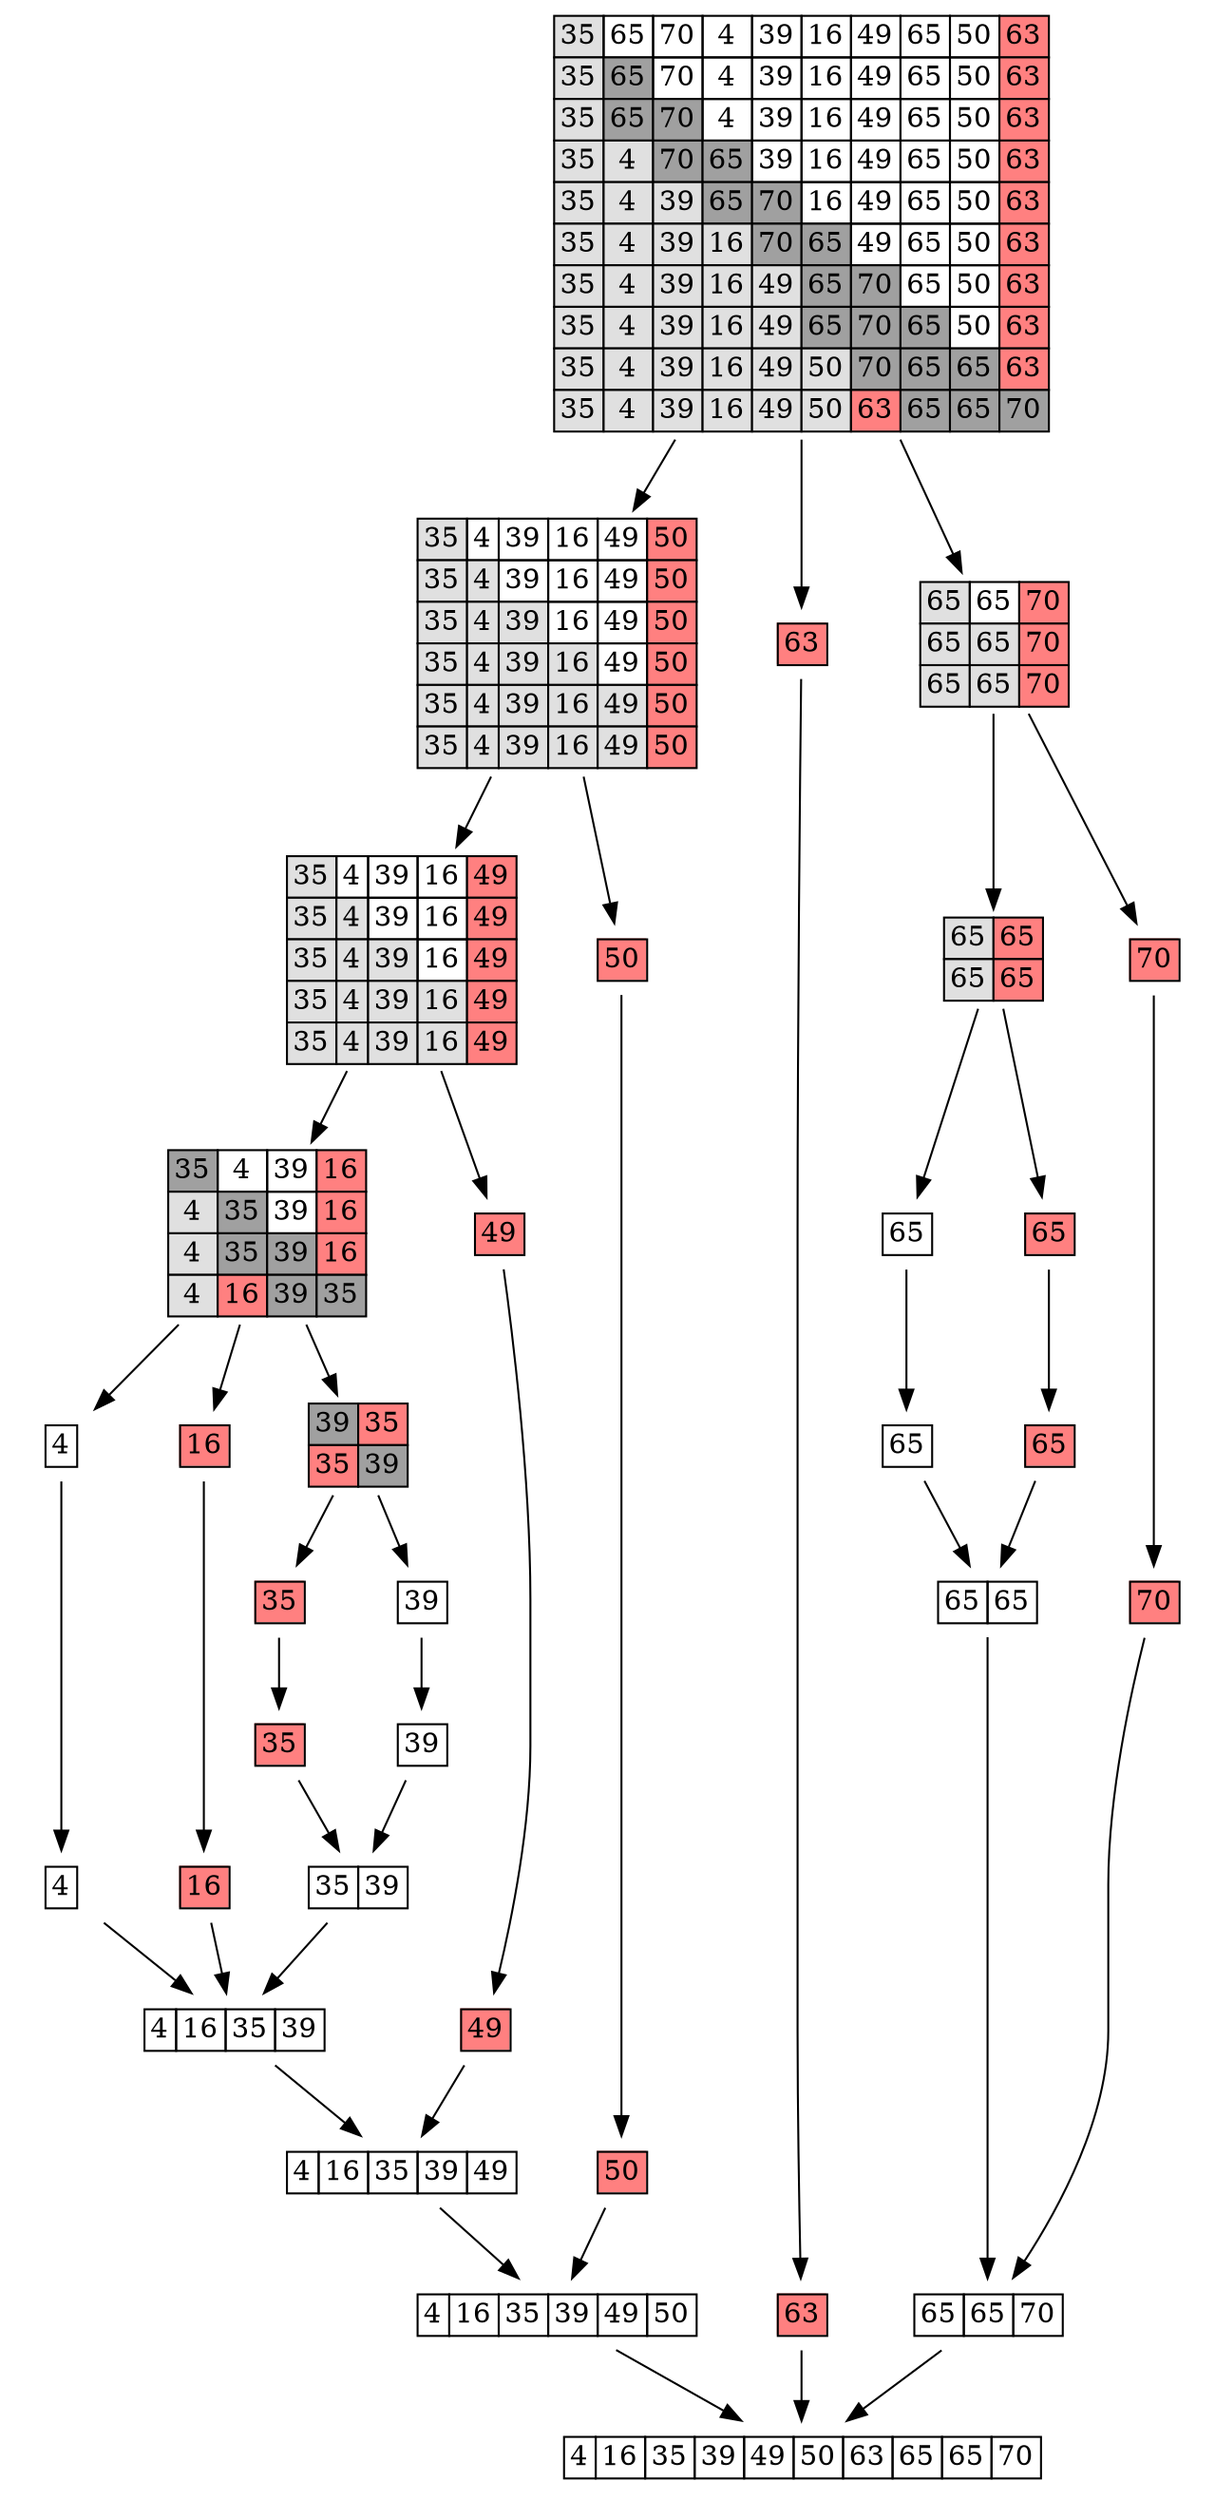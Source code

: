 digraph g
{ rankdir = TB;
node [shape=plaintext]
node_before0_9 [label=<
<TABLE BORDER="0" CELLBORDER="1" CELLSPACING="0" > <TR>
<TD>35</TD>
<TD>65</TD>
<TD>70</TD>
<TD>4</TD>
<TD>39</TD>
<TD>16</TD>
<TD>49</TD>
<TD>65</TD>
<TD>50</TD>
<TD>63</TD>
</TR> </TABLE>>];
node_before0_9 [label=<
<TABLE BORDER="0" CELLBORDER="1" CELLSPACING="0" > 
<TR><TD bgcolor="#e0e0e0">35</TD>
<TD>65</TD>
<TD>70</TD>
<TD>4</TD>
<TD>39</TD>
<TD>16</TD>
<TD>49</TD>
<TD>65</TD>
<TD>50</TD>
<TD bgcolor="#ff8080">63</TD>
</TR>
<TR><TD bgcolor="#e0e0e0">35</TD>
<TD bgcolor="#a0a0a0">65</TD>
<TD>70</TD>
<TD>4</TD>
<TD>39</TD>
<TD>16</TD>
<TD>49</TD>
<TD>65</TD>
<TD>50</TD>
<TD bgcolor="#ff8080">63</TD>
</TR>
<TR><TD bgcolor="#e0e0e0">35</TD>
<TD bgcolor="#a0a0a0">65</TD>
<TD bgcolor="#a0a0a0">70</TD>
<TD>4</TD>
<TD>39</TD>
<TD>16</TD>
<TD>49</TD>
<TD>65</TD>
<TD>50</TD>
<TD bgcolor="#ff8080">63</TD>
</TR>
<TR><TD bgcolor="#e0e0e0">35</TD>
<TD bgcolor="#e0e0e0">4</TD>
<TD bgcolor="#a0a0a0">70</TD>
<TD bgcolor="#a0a0a0">65</TD>
<TD>39</TD>
<TD>16</TD>
<TD>49</TD>
<TD>65</TD>
<TD>50</TD>
<TD bgcolor="#ff8080">63</TD>
</TR>
<TR><TD bgcolor="#e0e0e0">35</TD>
<TD bgcolor="#e0e0e0">4</TD>
<TD bgcolor="#e0e0e0">39</TD>
<TD bgcolor="#a0a0a0">65</TD>
<TD bgcolor="#a0a0a0">70</TD>
<TD>16</TD>
<TD>49</TD>
<TD>65</TD>
<TD>50</TD>
<TD bgcolor="#ff8080">63</TD>
</TR>
<TR><TD bgcolor="#e0e0e0">35</TD>
<TD bgcolor="#e0e0e0">4</TD>
<TD bgcolor="#e0e0e0">39</TD>
<TD bgcolor="#e0e0e0">16</TD>
<TD bgcolor="#a0a0a0">70</TD>
<TD bgcolor="#a0a0a0">65</TD>
<TD>49</TD>
<TD>65</TD>
<TD>50</TD>
<TD bgcolor="#ff8080">63</TD>
</TR>
<TR><TD bgcolor="#e0e0e0">35</TD>
<TD bgcolor="#e0e0e0">4</TD>
<TD bgcolor="#e0e0e0">39</TD>
<TD bgcolor="#e0e0e0">16</TD>
<TD bgcolor="#e0e0e0">49</TD>
<TD bgcolor="#a0a0a0">65</TD>
<TD bgcolor="#a0a0a0">70</TD>
<TD>65</TD>
<TD>50</TD>
<TD bgcolor="#ff8080">63</TD>
</TR>
<TR><TD bgcolor="#e0e0e0">35</TD>
<TD bgcolor="#e0e0e0">4</TD>
<TD bgcolor="#e0e0e0">39</TD>
<TD bgcolor="#e0e0e0">16</TD>
<TD bgcolor="#e0e0e0">49</TD>
<TD bgcolor="#a0a0a0">65</TD>
<TD bgcolor="#a0a0a0">70</TD>
<TD bgcolor="#a0a0a0">65</TD>
<TD>50</TD>
<TD bgcolor="#ff8080">63</TD>
</TR>
<TR><TD bgcolor="#e0e0e0">35</TD>
<TD bgcolor="#e0e0e0">4</TD>
<TD bgcolor="#e0e0e0">39</TD>
<TD bgcolor="#e0e0e0">16</TD>
<TD bgcolor="#e0e0e0">49</TD>
<TD bgcolor="#e0e0e0">50</TD>
<TD bgcolor="#a0a0a0">70</TD>
<TD bgcolor="#a0a0a0">65</TD>
<TD bgcolor="#a0a0a0">65</TD>
<TD bgcolor="#ff8080">63</TD>
</TR>
<TR><TD bgcolor="#e0e0e0">35</TD>
<TD bgcolor="#e0e0e0">4</TD>
<TD bgcolor="#e0e0e0">39</TD>
<TD bgcolor="#e0e0e0">16</TD>
<TD bgcolor="#e0e0e0">49</TD>
<TD bgcolor="#e0e0e0">50</TD>
<TD bgcolor="#ff8080">63</TD>
<TD bgcolor="#a0a0a0">65</TD>
<TD bgcolor="#a0a0a0">65</TD>
<TD bgcolor="#a0a0a0">70</TD>
</TR>
 </TABLE>>];
node_before0_9 -> node_before0_5
node_before6_6 [label=<
<TABLE BORDER="0" CELLBORDER="1" CELLSPACING="0" bgcolor="#ff8080"> <TR>
<TD>63</TD>
</TR> </TABLE>>];
node_before0_9 -> node_before6_6
node_before6_6 -> node_after6_6
node_before0_9 -> node_before7_9
{rank = same; node_before0_5; node_before6_6; node_before7_9;}
node_before0_5 [label=<
<TABLE BORDER="0" CELLBORDER="1" CELLSPACING="0" > 
<TR><TD bgcolor="#e0e0e0">35</TD>
<TD>4</TD>
<TD>39</TD>
<TD>16</TD>
<TD>49</TD>
<TD bgcolor="#ff8080">50</TD>
</TR>
<TR><TD bgcolor="#e0e0e0">35</TD>
<TD bgcolor="#e0e0e0">4</TD>
<TD>39</TD>
<TD>16</TD>
<TD>49</TD>
<TD bgcolor="#ff8080">50</TD>
</TR>
<TR><TD bgcolor="#e0e0e0">35</TD>
<TD bgcolor="#e0e0e0">4</TD>
<TD bgcolor="#e0e0e0">39</TD>
<TD>16</TD>
<TD>49</TD>
<TD bgcolor="#ff8080">50</TD>
</TR>
<TR><TD bgcolor="#e0e0e0">35</TD>
<TD bgcolor="#e0e0e0">4</TD>
<TD bgcolor="#e0e0e0">39</TD>
<TD bgcolor="#e0e0e0">16</TD>
<TD>49</TD>
<TD bgcolor="#ff8080">50</TD>
</TR>
<TR><TD bgcolor="#e0e0e0">35</TD>
<TD bgcolor="#e0e0e0">4</TD>
<TD bgcolor="#e0e0e0">39</TD>
<TD bgcolor="#e0e0e0">16</TD>
<TD bgcolor="#e0e0e0">49</TD>
<TD bgcolor="#ff8080">50</TD>
</TR>
<TR><TD bgcolor="#e0e0e0">35</TD>
<TD bgcolor="#e0e0e0">4</TD>
<TD bgcolor="#e0e0e0">39</TD>
<TD bgcolor="#e0e0e0">16</TD>
<TD bgcolor="#e0e0e0">49</TD>
<TD bgcolor="#ff8080">50</TD>
</TR>
 </TABLE>>];
node_before0_5 -> node_before0_4
node_before5_5 [label=<
<TABLE BORDER="0" CELLBORDER="1" CELLSPACING="0" bgcolor="#ff8080"> <TR>
<TD>50</TD>
</TR> </TABLE>>];
node_before0_5 -> node_before5_5
node_before5_5 -> node_after5_5
{rank = same; node_before0_4; node_before5_5; }
node_before0_4 [label=<
<TABLE BORDER="0" CELLBORDER="1" CELLSPACING="0" > 
<TR><TD bgcolor="#e0e0e0">35</TD>
<TD>4</TD>
<TD>39</TD>
<TD>16</TD>
<TD bgcolor="#ff8080">49</TD>
</TR>
<TR><TD bgcolor="#e0e0e0">35</TD>
<TD bgcolor="#e0e0e0">4</TD>
<TD>39</TD>
<TD>16</TD>
<TD bgcolor="#ff8080">49</TD>
</TR>
<TR><TD bgcolor="#e0e0e0">35</TD>
<TD bgcolor="#e0e0e0">4</TD>
<TD bgcolor="#e0e0e0">39</TD>
<TD>16</TD>
<TD bgcolor="#ff8080">49</TD>
</TR>
<TR><TD bgcolor="#e0e0e0">35</TD>
<TD bgcolor="#e0e0e0">4</TD>
<TD bgcolor="#e0e0e0">39</TD>
<TD bgcolor="#e0e0e0">16</TD>
<TD bgcolor="#ff8080">49</TD>
</TR>
<TR><TD bgcolor="#e0e0e0">35</TD>
<TD bgcolor="#e0e0e0">4</TD>
<TD bgcolor="#e0e0e0">39</TD>
<TD bgcolor="#e0e0e0">16</TD>
<TD bgcolor="#ff8080">49</TD>
</TR>
 </TABLE>>];
node_before0_4 -> node_before0_3
node_before4_4 [label=<
<TABLE BORDER="0" CELLBORDER="1" CELLSPACING="0" bgcolor="#ff8080"> <TR>
<TD>49</TD>
</TR> </TABLE>>];
node_before0_4 -> node_before4_4
node_before4_4 -> node_after4_4
{rank = same; node_before0_3; node_before4_4; }
node_before0_3 [label=<
<TABLE BORDER="0" CELLBORDER="1" CELLSPACING="0" > 
<TR><TD bgcolor="#a0a0a0">35</TD>
<TD>4</TD>
<TD>39</TD>
<TD bgcolor="#ff8080">16</TD>
</TR>
<TR><TD bgcolor="#e0e0e0">4</TD>
<TD bgcolor="#a0a0a0">35</TD>
<TD>39</TD>
<TD bgcolor="#ff8080">16</TD>
</TR>
<TR><TD bgcolor="#e0e0e0">4</TD>
<TD bgcolor="#a0a0a0">35</TD>
<TD bgcolor="#a0a0a0">39</TD>
<TD bgcolor="#ff8080">16</TD>
</TR>
<TR><TD bgcolor="#e0e0e0">4</TD>
<TD bgcolor="#ff8080">16</TD>
<TD bgcolor="#a0a0a0">39</TD>
<TD bgcolor="#a0a0a0">35</TD>
</TR>
 </TABLE>>];
node_before0_3 -> node_before0_0
node_before1_1 [label=<
<TABLE BORDER="0" CELLBORDER="1" CELLSPACING="0" bgcolor="#ff8080"> <TR>
<TD>16</TD>
</TR> </TABLE>>];
node_before0_3 -> node_before1_1
node_before1_1 -> node_after1_1
node_before0_3 -> node_before2_3
{rank = same; node_before0_0; node_before1_1; node_before2_3;}
node_before0_0 [label=<
<TABLE BORDER="0" CELLBORDER="1" CELLSPACING="0" > <TR>
<TD>4</TD>
</TR> </TABLE>>];
node_before0_0 -> node_after0_0
node_before2_3 [label=<
<TABLE BORDER="0" CELLBORDER="1" CELLSPACING="0" > 
<TR><TD bgcolor="#a0a0a0">39</TD>
<TD bgcolor="#ff8080">35</TD>
</TR>
<TR><TD bgcolor="#ff8080">35</TD>
<TD bgcolor="#a0a0a0">39</TD>
</TR>
 </TABLE>>];
node_before2_2 [label=<
<TABLE BORDER="0" CELLBORDER="1" CELLSPACING="0" bgcolor="#ff8080"> <TR>
<TD>35</TD>
</TR> </TABLE>>];
node_before2_3 -> node_before2_2
node_before2_2 -> node_after2_2
node_before2_3 -> node_before3_3
{rank = same; node_before2_2; node_before3_3;}
node_before3_3 [label=<
<TABLE BORDER="0" CELLBORDER="1" CELLSPACING="0" > <TR>
<TD>39</TD>
</TR> </TABLE>>];
node_before3_3 -> node_after3_3
node_after2_2 [label=<
<TABLE BORDER="0" CELLBORDER="1" CELLSPACING="0" bgcolor="#ff8080"> <TR>
<TD>35</TD>
</TR> </TABLE>>];
node_after2_2 -> node_after2_3
node_after3_3 [label=<
<TABLE BORDER="0" CELLBORDER="1" CELLSPACING="0" > <TR>
<TD>39</TD>
</TR> </TABLE>>];
node_after3_3 -> node_after2_3
{rank = same; node_after2_2; node_after3_3;}
node_after0_0 [label=<
<TABLE BORDER="0" CELLBORDER="1" CELLSPACING="0" > <TR>
<TD>4</TD>
</TR> </TABLE>>];
node_after0_0 -> node_after0_3
node_after1_1 [label=<
<TABLE BORDER="0" CELLBORDER="1" CELLSPACING="0" bgcolor="#ff8080"> <TR>
<TD>16</TD>
</TR> </TABLE>>];
node_after1_1 -> node_after0_3
node_after2_3 [label=<
<TABLE BORDER="0" CELLBORDER="1" CELLSPACING="0" > <TR>
<TD>35</TD>
<TD>39</TD>
</TR> </TABLE>>];
node_after2_3 -> node_after0_3
{rank = same; node_after0_0; node_after1_1; node_after2_3;}
node_after0_3 [label=<
<TABLE BORDER="0" CELLBORDER="1" CELLSPACING="0" > <TR>
<TD>4</TD>
<TD>16</TD>
<TD>35</TD>
<TD>39</TD>
</TR> </TABLE>>];
node_after0_3 -> node_after0_4
node_after4_4 [label=<
<TABLE BORDER="0" CELLBORDER="1" CELLSPACING="0" bgcolor="#ff8080"> <TR>
<TD>49</TD>
</TR> </TABLE>>];
node_after4_4 -> node_after0_4
{rank = same; node_after0_3; node_after4_4; }
node_after0_4 [label=<
<TABLE BORDER="0" CELLBORDER="1" CELLSPACING="0" > <TR>
<TD>4</TD>
<TD>16</TD>
<TD>35</TD>
<TD>39</TD>
<TD>49</TD>
</TR> </TABLE>>];
node_after0_4 -> node_after0_5
node_after5_5 [label=<
<TABLE BORDER="0" CELLBORDER="1" CELLSPACING="0" bgcolor="#ff8080"> <TR>
<TD>50</TD>
</TR> </TABLE>>];
node_after5_5 -> node_after0_5
{rank = same; node_after0_4; node_after5_5; }
node_before7_9 [label=<
<TABLE BORDER="0" CELLBORDER="1" CELLSPACING="0" > 
<TR><TD bgcolor="#e0e0e0">65</TD>
<TD>65</TD>
<TD bgcolor="#ff8080">70</TD>
</TR>
<TR><TD bgcolor="#e0e0e0">65</TD>
<TD bgcolor="#e0e0e0">65</TD>
<TD bgcolor="#ff8080">70</TD>
</TR>
<TR><TD bgcolor="#e0e0e0">65</TD>
<TD bgcolor="#e0e0e0">65</TD>
<TD bgcolor="#ff8080">70</TD>
</TR>
 </TABLE>>];
node_before7_9 -> node_before7_8
node_before9_9 [label=<
<TABLE BORDER="0" CELLBORDER="1" CELLSPACING="0" bgcolor="#ff8080"> <TR>
<TD>70</TD>
</TR> </TABLE>>];
node_before7_9 -> node_before9_9
node_before9_9 -> node_after9_9
{rank = same; node_before7_8; node_before9_9; }
node_before7_8 [label=<
<TABLE BORDER="0" CELLBORDER="1" CELLSPACING="0" > 
<TR><TD bgcolor="#e0e0e0">65</TD>
<TD bgcolor="#ff8080">65</TD>
</TR>
<TR><TD bgcolor="#e0e0e0">65</TD>
<TD bgcolor="#ff8080">65</TD>
</TR>
 </TABLE>>];
node_before7_8 -> node_before7_7
node_before8_8 [label=<
<TABLE BORDER="0" CELLBORDER="1" CELLSPACING="0" bgcolor="#ff8080"> <TR>
<TD>65</TD>
</TR> </TABLE>>];
node_before7_8 -> node_before8_8
node_before8_8 -> node_after8_8
{rank = same; node_before7_7; node_before8_8; }
node_before7_7 [label=<
<TABLE BORDER="0" CELLBORDER="1" CELLSPACING="0" > <TR>
<TD>65</TD>
</TR> </TABLE>>];
node_before7_7 -> node_after7_7
node_after7_7 [label=<
<TABLE BORDER="0" CELLBORDER="1" CELLSPACING="0" > <TR>
<TD>65</TD>
</TR> </TABLE>>];
node_after7_7 -> node_after7_8
node_after8_8 [label=<
<TABLE BORDER="0" CELLBORDER="1" CELLSPACING="0" bgcolor="#ff8080"> <TR>
<TD>65</TD>
</TR> </TABLE>>];
node_after8_8 -> node_after7_8
{rank = same; node_after7_7; node_after8_8; }
node_after7_8 [label=<
<TABLE BORDER="0" CELLBORDER="1" CELLSPACING="0" > <TR>
<TD>65</TD>
<TD>65</TD>
</TR> </TABLE>>];
node_after7_8 -> node_after7_9
node_after9_9 [label=<
<TABLE BORDER="0" CELLBORDER="1" CELLSPACING="0" bgcolor="#ff8080"> <TR>
<TD>70</TD>
</TR> </TABLE>>];
node_after9_9 -> node_after7_9
{rank = same; node_after7_8; node_after9_9; }
node_after0_5 [label=<
<TABLE BORDER="0" CELLBORDER="1" CELLSPACING="0" > <TR>
<TD>4</TD>
<TD>16</TD>
<TD>35</TD>
<TD>39</TD>
<TD>49</TD>
<TD>50</TD>
</TR> </TABLE>>];
node_after0_5 -> node_after0_9
node_after6_6 [label=<
<TABLE BORDER="0" CELLBORDER="1" CELLSPACING="0" bgcolor="#ff8080"> <TR>
<TD>63</TD>
</TR> </TABLE>>];
node_after6_6 -> node_after0_9
node_after7_9 [label=<
<TABLE BORDER="0" CELLBORDER="1" CELLSPACING="0" > <TR>
<TD>65</TD>
<TD>65</TD>
<TD>70</TD>
</TR> </TABLE>>];
node_after7_9 -> node_after0_9
{rank = same; node_after0_5; node_after6_6; node_after7_9;}
node_after0_9 [label=<
<TABLE BORDER="0" CELLBORDER="1" CELLSPACING="0" > <TR>
<TD>4</TD>
<TD>16</TD>
<TD>35</TD>
<TD>39</TD>
<TD>49</TD>
<TD>50</TD>
<TD>63</TD>
<TD>65</TD>
<TD>65</TD>
<TD>70</TD>
</TR> </TABLE>>];
}
